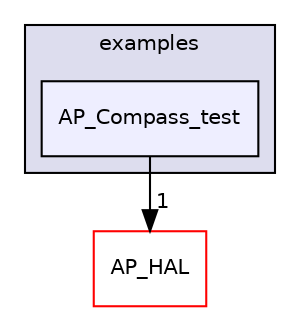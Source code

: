 digraph "libraries/AP_Compass/examples/AP_Compass_test" {
  compound=true
  node [ fontsize="10", fontname="Helvetica"];
  edge [ labelfontsize="10", labelfontname="Helvetica"];
  subgraph clusterdir_ee8760f8b6dcf8953e47fc0db7d99546 {
    graph [ bgcolor="#ddddee", pencolor="black", label="examples" fontname="Helvetica", fontsize="10", URL="dir_ee8760f8b6dcf8953e47fc0db7d99546.html"]
  dir_77c3a2eab4b78ceb7f25bc09ddf37e38 [shape=box, label="AP_Compass_test", style="filled", fillcolor="#eeeeff", pencolor="black", URL="dir_77c3a2eab4b78ceb7f25bc09ddf37e38.html"];
  }
  dir_1cbc10423b2512b31103883361e0123b [shape=box label="AP_HAL" fillcolor="white" style="filled" color="red" URL="dir_1cbc10423b2512b31103883361e0123b.html"];
  dir_77c3a2eab4b78ceb7f25bc09ddf37e38->dir_1cbc10423b2512b31103883361e0123b [headlabel="1", labeldistance=1.5 headhref="dir_000035_000046.html"];
}
